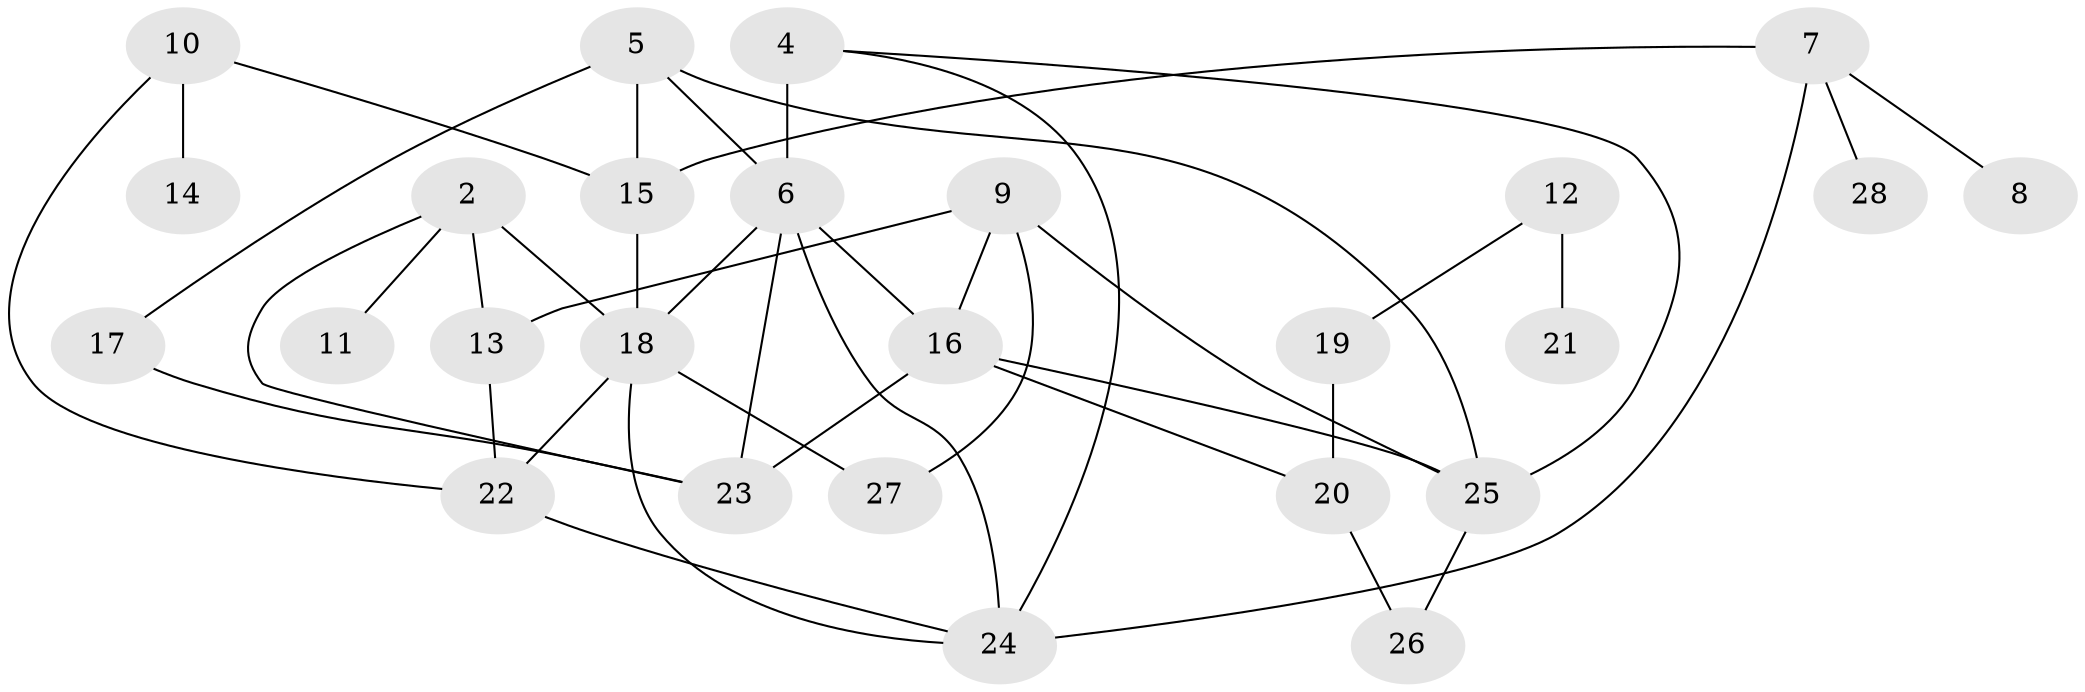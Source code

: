 // original degree distribution, {0: 0.03508771929824561, 4: 0.15789473684210525, 1: 0.21052631578947367, 5: 0.05263157894736842, 2: 0.22807017543859648, 3: 0.24561403508771928, 6: 0.05263157894736842, 7: 0.017543859649122806}
// Generated by graph-tools (version 1.1) at 2025/33/03/09/25 02:33:28]
// undirected, 26 vertices, 41 edges
graph export_dot {
graph [start="1"]
  node [color=gray90,style=filled];
  2;
  4;
  5;
  6;
  7;
  8;
  9;
  10;
  11;
  12;
  13;
  14;
  15;
  16;
  17;
  18;
  19;
  20;
  21;
  22;
  23;
  24;
  25;
  26;
  27;
  28;
  2 -- 11 [weight=1.0];
  2 -- 13 [weight=1.0];
  2 -- 18 [weight=1.0];
  2 -- 23 [weight=1.0];
  4 -- 6 [weight=4.0];
  4 -- 24 [weight=1.0];
  4 -- 25 [weight=1.0];
  5 -- 6 [weight=1.0];
  5 -- 15 [weight=1.0];
  5 -- 17 [weight=1.0];
  5 -- 25 [weight=1.0];
  6 -- 16 [weight=1.0];
  6 -- 18 [weight=1.0];
  6 -- 23 [weight=3.0];
  6 -- 24 [weight=1.0];
  7 -- 8 [weight=1.0];
  7 -- 15 [weight=1.0];
  7 -- 24 [weight=1.0];
  7 -- 28 [weight=1.0];
  9 -- 13 [weight=1.0];
  9 -- 16 [weight=1.0];
  9 -- 25 [weight=1.0];
  9 -- 27 [weight=1.0];
  10 -- 14 [weight=1.0];
  10 -- 15 [weight=1.0];
  10 -- 22 [weight=1.0];
  12 -- 19 [weight=1.0];
  12 -- 21 [weight=1.0];
  13 -- 22 [weight=1.0];
  15 -- 18 [weight=1.0];
  16 -- 20 [weight=1.0];
  16 -- 23 [weight=1.0];
  16 -- 25 [weight=1.0];
  17 -- 23 [weight=1.0];
  18 -- 22 [weight=1.0];
  18 -- 24 [weight=1.0];
  18 -- 27 [weight=1.0];
  19 -- 20 [weight=1.0];
  20 -- 26 [weight=1.0];
  22 -- 24 [weight=1.0];
  25 -- 26 [weight=1.0];
}
